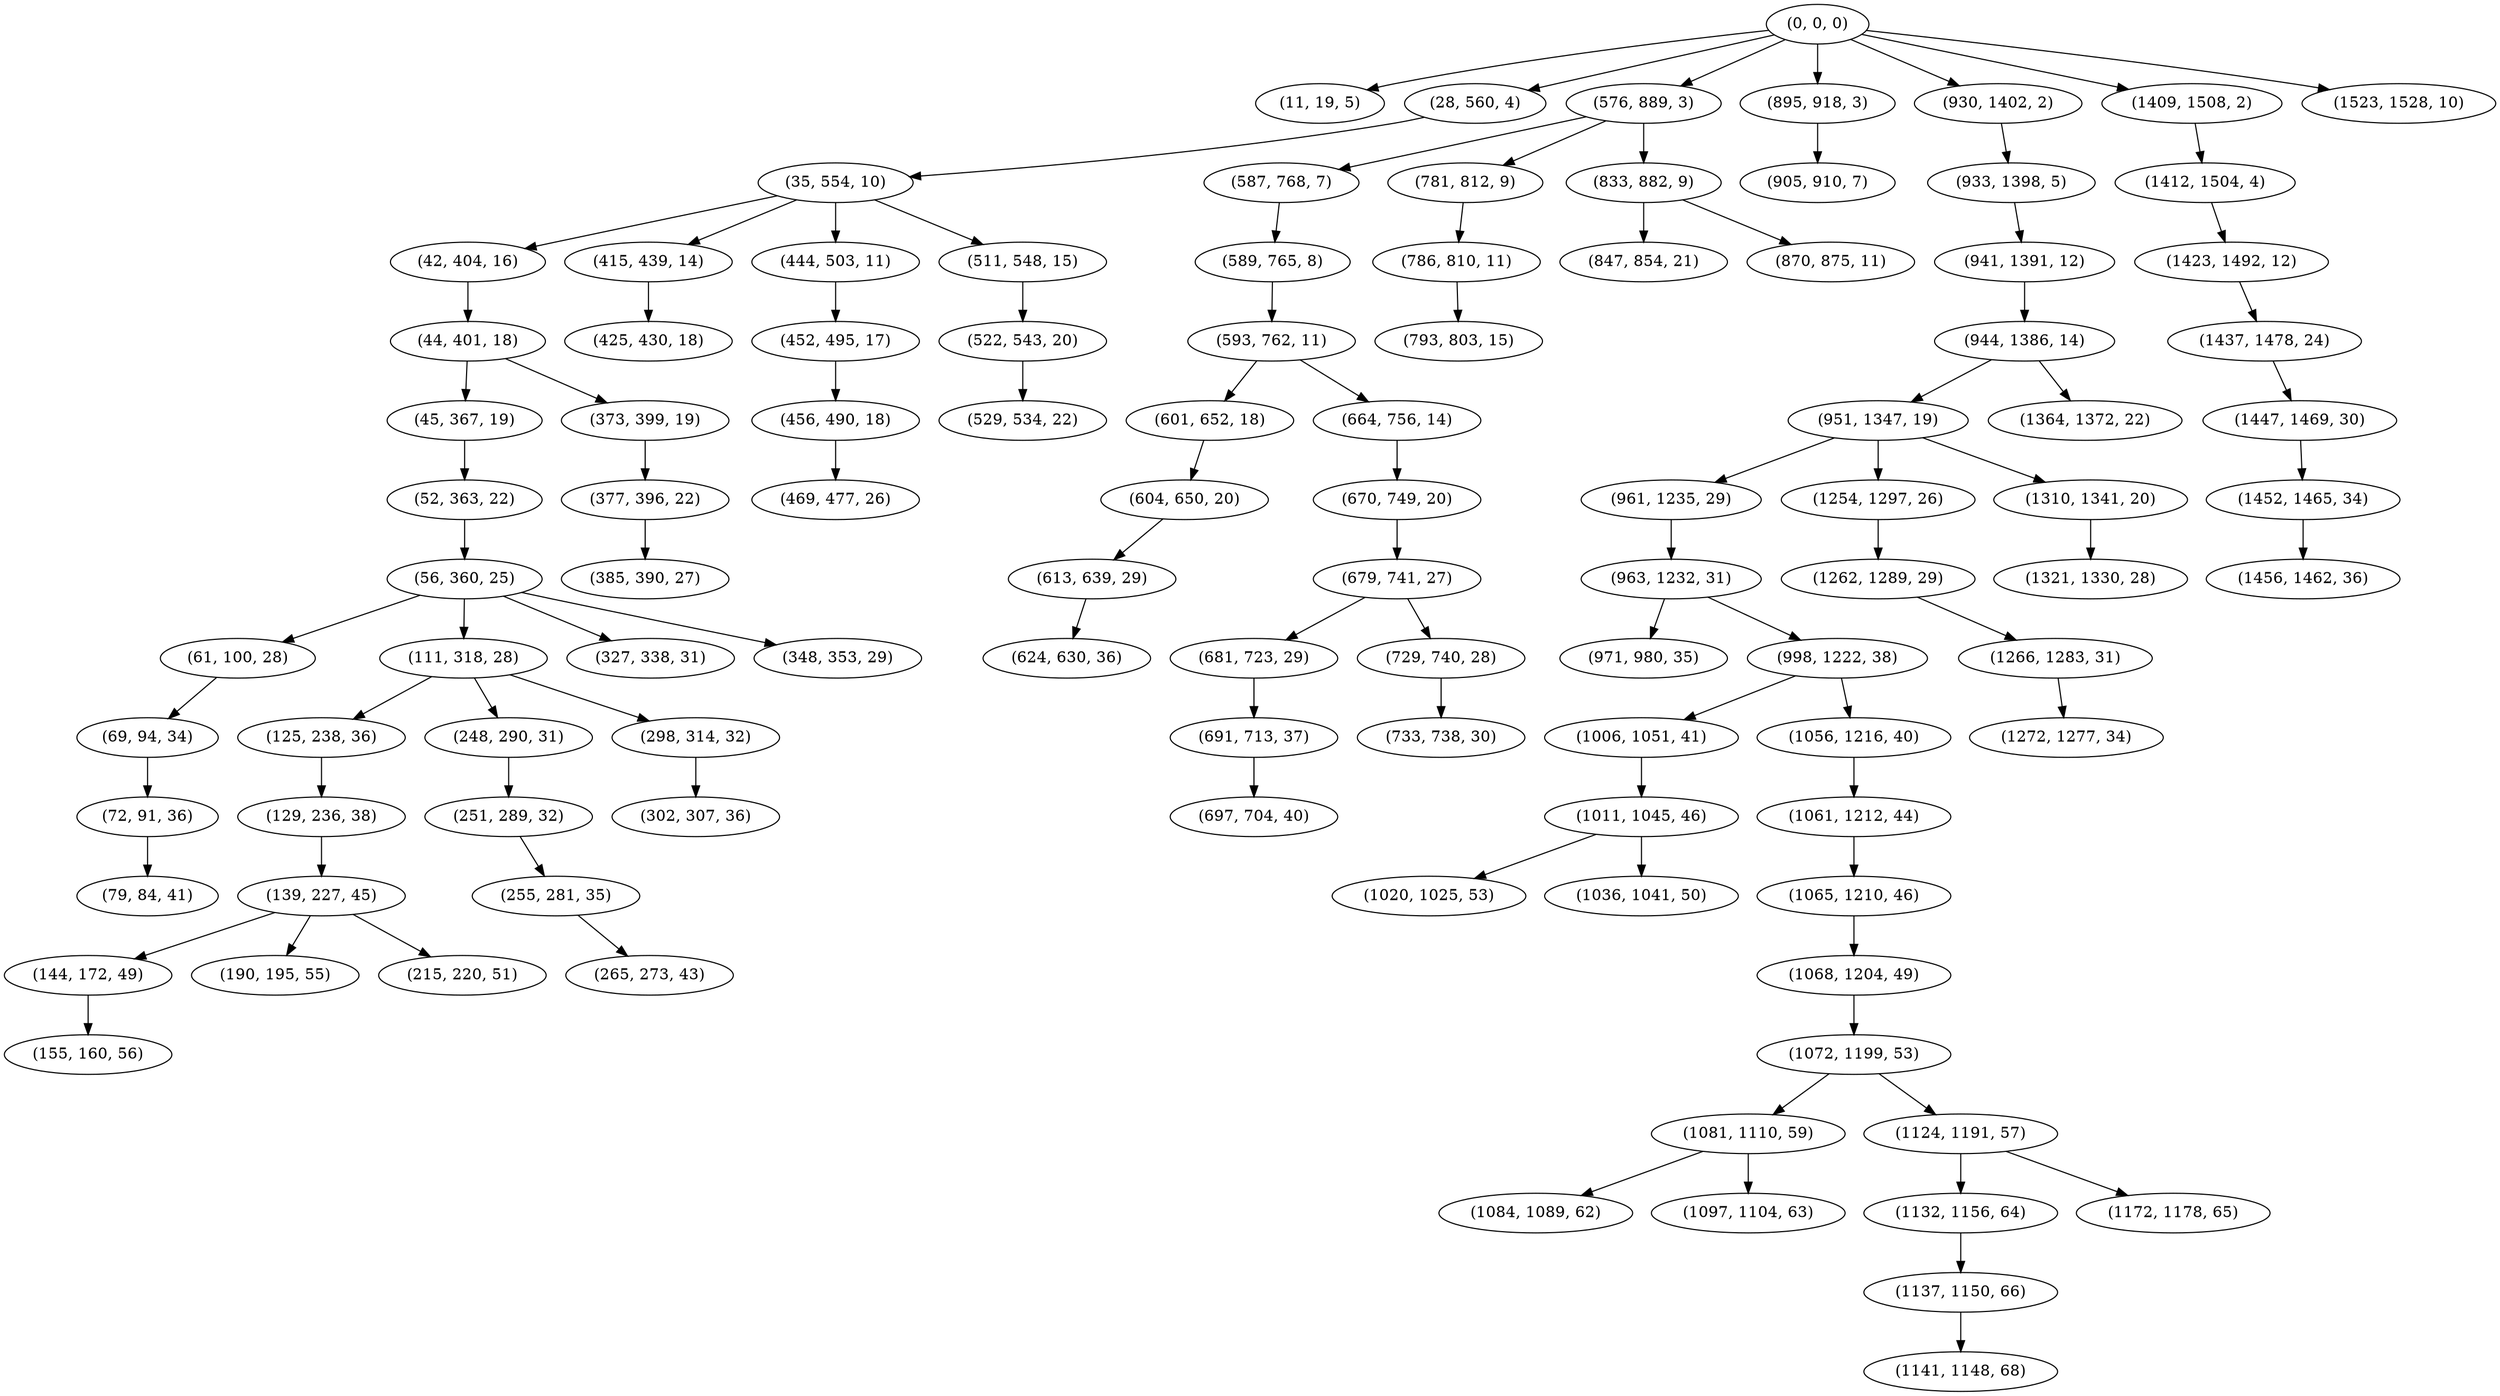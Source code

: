 digraph tree {
    "(0, 0, 0)";
    "(11, 19, 5)";
    "(28, 560, 4)";
    "(35, 554, 10)";
    "(42, 404, 16)";
    "(44, 401, 18)";
    "(45, 367, 19)";
    "(52, 363, 22)";
    "(56, 360, 25)";
    "(61, 100, 28)";
    "(69, 94, 34)";
    "(72, 91, 36)";
    "(79, 84, 41)";
    "(111, 318, 28)";
    "(125, 238, 36)";
    "(129, 236, 38)";
    "(139, 227, 45)";
    "(144, 172, 49)";
    "(155, 160, 56)";
    "(190, 195, 55)";
    "(215, 220, 51)";
    "(248, 290, 31)";
    "(251, 289, 32)";
    "(255, 281, 35)";
    "(265, 273, 43)";
    "(298, 314, 32)";
    "(302, 307, 36)";
    "(327, 338, 31)";
    "(348, 353, 29)";
    "(373, 399, 19)";
    "(377, 396, 22)";
    "(385, 390, 27)";
    "(415, 439, 14)";
    "(425, 430, 18)";
    "(444, 503, 11)";
    "(452, 495, 17)";
    "(456, 490, 18)";
    "(469, 477, 26)";
    "(511, 548, 15)";
    "(522, 543, 20)";
    "(529, 534, 22)";
    "(576, 889, 3)";
    "(587, 768, 7)";
    "(589, 765, 8)";
    "(593, 762, 11)";
    "(601, 652, 18)";
    "(604, 650, 20)";
    "(613, 639, 29)";
    "(624, 630, 36)";
    "(664, 756, 14)";
    "(670, 749, 20)";
    "(679, 741, 27)";
    "(681, 723, 29)";
    "(691, 713, 37)";
    "(697, 704, 40)";
    "(729, 740, 28)";
    "(733, 738, 30)";
    "(781, 812, 9)";
    "(786, 810, 11)";
    "(793, 803, 15)";
    "(833, 882, 9)";
    "(847, 854, 21)";
    "(870, 875, 11)";
    "(895, 918, 3)";
    "(905, 910, 7)";
    "(930, 1402, 2)";
    "(933, 1398, 5)";
    "(941, 1391, 12)";
    "(944, 1386, 14)";
    "(951, 1347, 19)";
    "(961, 1235, 29)";
    "(963, 1232, 31)";
    "(971, 980, 35)";
    "(998, 1222, 38)";
    "(1006, 1051, 41)";
    "(1011, 1045, 46)";
    "(1020, 1025, 53)";
    "(1036, 1041, 50)";
    "(1056, 1216, 40)";
    "(1061, 1212, 44)";
    "(1065, 1210, 46)";
    "(1068, 1204, 49)";
    "(1072, 1199, 53)";
    "(1081, 1110, 59)";
    "(1084, 1089, 62)";
    "(1097, 1104, 63)";
    "(1124, 1191, 57)";
    "(1132, 1156, 64)";
    "(1137, 1150, 66)";
    "(1141, 1148, 68)";
    "(1172, 1178, 65)";
    "(1254, 1297, 26)";
    "(1262, 1289, 29)";
    "(1266, 1283, 31)";
    "(1272, 1277, 34)";
    "(1310, 1341, 20)";
    "(1321, 1330, 28)";
    "(1364, 1372, 22)";
    "(1409, 1508, 2)";
    "(1412, 1504, 4)";
    "(1423, 1492, 12)";
    "(1437, 1478, 24)";
    "(1447, 1469, 30)";
    "(1452, 1465, 34)";
    "(1456, 1462, 36)";
    "(1523, 1528, 10)";
    "(0, 0, 0)" -> "(11, 19, 5)";
    "(0, 0, 0)" -> "(28, 560, 4)";
    "(0, 0, 0)" -> "(576, 889, 3)";
    "(0, 0, 0)" -> "(895, 918, 3)";
    "(0, 0, 0)" -> "(930, 1402, 2)";
    "(0, 0, 0)" -> "(1409, 1508, 2)";
    "(0, 0, 0)" -> "(1523, 1528, 10)";
    "(28, 560, 4)" -> "(35, 554, 10)";
    "(35, 554, 10)" -> "(42, 404, 16)";
    "(35, 554, 10)" -> "(415, 439, 14)";
    "(35, 554, 10)" -> "(444, 503, 11)";
    "(35, 554, 10)" -> "(511, 548, 15)";
    "(42, 404, 16)" -> "(44, 401, 18)";
    "(44, 401, 18)" -> "(45, 367, 19)";
    "(44, 401, 18)" -> "(373, 399, 19)";
    "(45, 367, 19)" -> "(52, 363, 22)";
    "(52, 363, 22)" -> "(56, 360, 25)";
    "(56, 360, 25)" -> "(61, 100, 28)";
    "(56, 360, 25)" -> "(111, 318, 28)";
    "(56, 360, 25)" -> "(327, 338, 31)";
    "(56, 360, 25)" -> "(348, 353, 29)";
    "(61, 100, 28)" -> "(69, 94, 34)";
    "(69, 94, 34)" -> "(72, 91, 36)";
    "(72, 91, 36)" -> "(79, 84, 41)";
    "(111, 318, 28)" -> "(125, 238, 36)";
    "(111, 318, 28)" -> "(248, 290, 31)";
    "(111, 318, 28)" -> "(298, 314, 32)";
    "(125, 238, 36)" -> "(129, 236, 38)";
    "(129, 236, 38)" -> "(139, 227, 45)";
    "(139, 227, 45)" -> "(144, 172, 49)";
    "(139, 227, 45)" -> "(190, 195, 55)";
    "(139, 227, 45)" -> "(215, 220, 51)";
    "(144, 172, 49)" -> "(155, 160, 56)";
    "(248, 290, 31)" -> "(251, 289, 32)";
    "(251, 289, 32)" -> "(255, 281, 35)";
    "(255, 281, 35)" -> "(265, 273, 43)";
    "(298, 314, 32)" -> "(302, 307, 36)";
    "(373, 399, 19)" -> "(377, 396, 22)";
    "(377, 396, 22)" -> "(385, 390, 27)";
    "(415, 439, 14)" -> "(425, 430, 18)";
    "(444, 503, 11)" -> "(452, 495, 17)";
    "(452, 495, 17)" -> "(456, 490, 18)";
    "(456, 490, 18)" -> "(469, 477, 26)";
    "(511, 548, 15)" -> "(522, 543, 20)";
    "(522, 543, 20)" -> "(529, 534, 22)";
    "(576, 889, 3)" -> "(587, 768, 7)";
    "(576, 889, 3)" -> "(781, 812, 9)";
    "(576, 889, 3)" -> "(833, 882, 9)";
    "(587, 768, 7)" -> "(589, 765, 8)";
    "(589, 765, 8)" -> "(593, 762, 11)";
    "(593, 762, 11)" -> "(601, 652, 18)";
    "(593, 762, 11)" -> "(664, 756, 14)";
    "(601, 652, 18)" -> "(604, 650, 20)";
    "(604, 650, 20)" -> "(613, 639, 29)";
    "(613, 639, 29)" -> "(624, 630, 36)";
    "(664, 756, 14)" -> "(670, 749, 20)";
    "(670, 749, 20)" -> "(679, 741, 27)";
    "(679, 741, 27)" -> "(681, 723, 29)";
    "(679, 741, 27)" -> "(729, 740, 28)";
    "(681, 723, 29)" -> "(691, 713, 37)";
    "(691, 713, 37)" -> "(697, 704, 40)";
    "(729, 740, 28)" -> "(733, 738, 30)";
    "(781, 812, 9)" -> "(786, 810, 11)";
    "(786, 810, 11)" -> "(793, 803, 15)";
    "(833, 882, 9)" -> "(847, 854, 21)";
    "(833, 882, 9)" -> "(870, 875, 11)";
    "(895, 918, 3)" -> "(905, 910, 7)";
    "(930, 1402, 2)" -> "(933, 1398, 5)";
    "(933, 1398, 5)" -> "(941, 1391, 12)";
    "(941, 1391, 12)" -> "(944, 1386, 14)";
    "(944, 1386, 14)" -> "(951, 1347, 19)";
    "(944, 1386, 14)" -> "(1364, 1372, 22)";
    "(951, 1347, 19)" -> "(961, 1235, 29)";
    "(951, 1347, 19)" -> "(1254, 1297, 26)";
    "(951, 1347, 19)" -> "(1310, 1341, 20)";
    "(961, 1235, 29)" -> "(963, 1232, 31)";
    "(963, 1232, 31)" -> "(971, 980, 35)";
    "(963, 1232, 31)" -> "(998, 1222, 38)";
    "(998, 1222, 38)" -> "(1006, 1051, 41)";
    "(998, 1222, 38)" -> "(1056, 1216, 40)";
    "(1006, 1051, 41)" -> "(1011, 1045, 46)";
    "(1011, 1045, 46)" -> "(1020, 1025, 53)";
    "(1011, 1045, 46)" -> "(1036, 1041, 50)";
    "(1056, 1216, 40)" -> "(1061, 1212, 44)";
    "(1061, 1212, 44)" -> "(1065, 1210, 46)";
    "(1065, 1210, 46)" -> "(1068, 1204, 49)";
    "(1068, 1204, 49)" -> "(1072, 1199, 53)";
    "(1072, 1199, 53)" -> "(1081, 1110, 59)";
    "(1072, 1199, 53)" -> "(1124, 1191, 57)";
    "(1081, 1110, 59)" -> "(1084, 1089, 62)";
    "(1081, 1110, 59)" -> "(1097, 1104, 63)";
    "(1124, 1191, 57)" -> "(1132, 1156, 64)";
    "(1124, 1191, 57)" -> "(1172, 1178, 65)";
    "(1132, 1156, 64)" -> "(1137, 1150, 66)";
    "(1137, 1150, 66)" -> "(1141, 1148, 68)";
    "(1254, 1297, 26)" -> "(1262, 1289, 29)";
    "(1262, 1289, 29)" -> "(1266, 1283, 31)";
    "(1266, 1283, 31)" -> "(1272, 1277, 34)";
    "(1310, 1341, 20)" -> "(1321, 1330, 28)";
    "(1409, 1508, 2)" -> "(1412, 1504, 4)";
    "(1412, 1504, 4)" -> "(1423, 1492, 12)";
    "(1423, 1492, 12)" -> "(1437, 1478, 24)";
    "(1437, 1478, 24)" -> "(1447, 1469, 30)";
    "(1447, 1469, 30)" -> "(1452, 1465, 34)";
    "(1452, 1465, 34)" -> "(1456, 1462, 36)";
}
